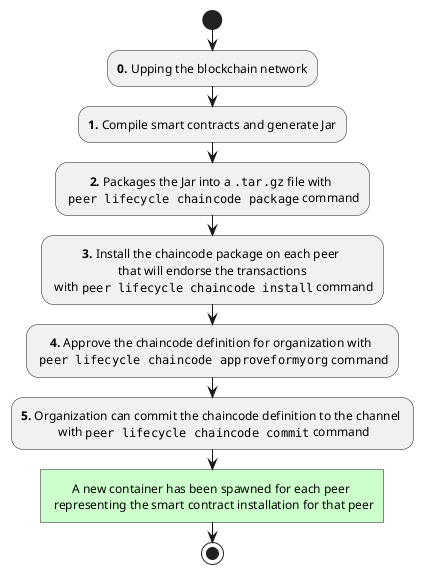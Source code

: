 @startuml sc-installation-sequence

skinparam defaultTextAlignment center

start

:**0.** Upping the blockchain network;
:**1.** Compile smart contracts and generate Jar;
:**2.** Packages the Jar into a "".tar.gz"" file with \n ""peer lifecycle chaincode package"" command;
:**3.** Install the chaincode package on each peer \n that will endorse the transactions \n with ""peer lifecycle chaincode install"" command;
:**4.** Approve the chaincode definition for organization with \n ""peer lifecycle chaincode approveformyorg"" command;
:**5.** Organization can commit the chaincode definition to the channel \n with ""peer lifecycle chaincode commit"" command;
#ccffcc:A new container has been spawned for each peer \n representing the smart contract installation for that peer;<<task>>

stop

@enduml